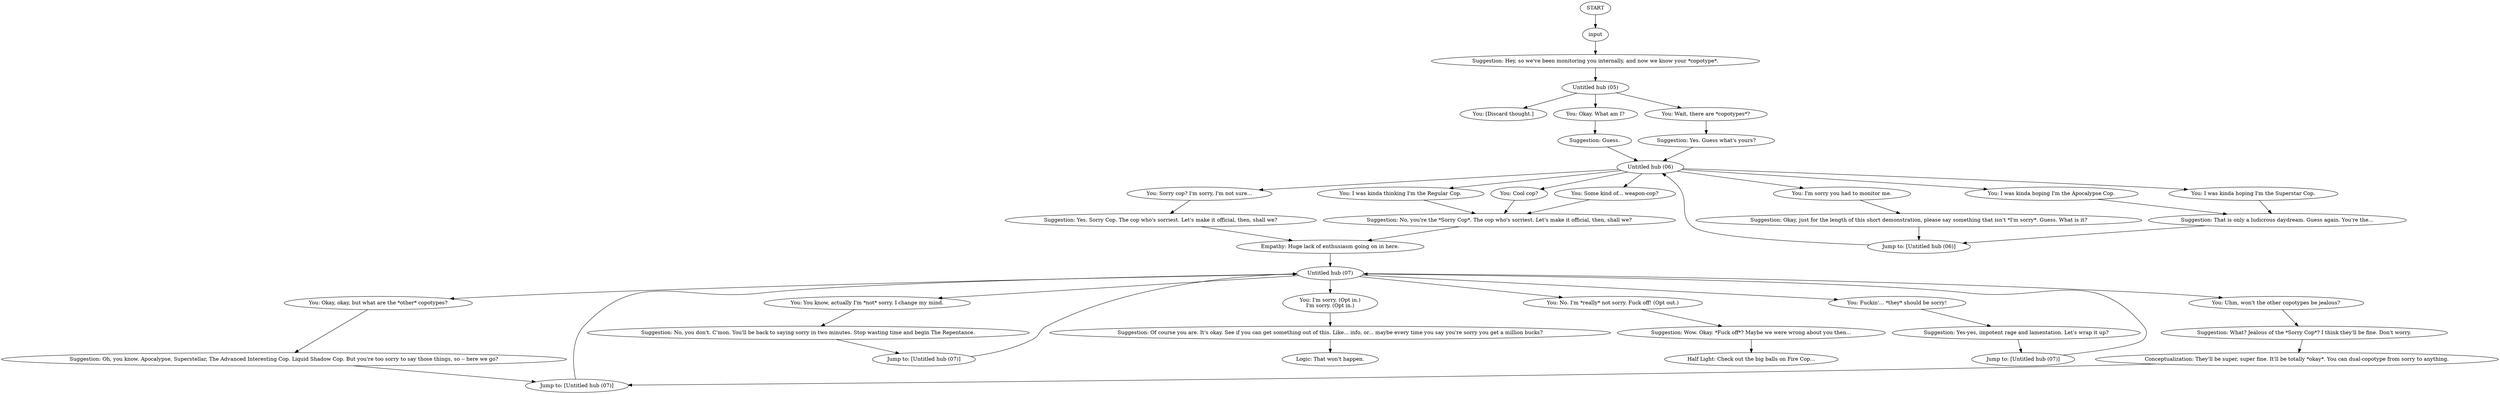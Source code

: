 # THOUGHT / SORRY COP
# Suggestion tells you all about being a Sorry Cop.
#
#... I am SORRY!!! Sorry for everything! Sorry for being *me*!
# ==================================================
digraph G {
	  0 [label="START"];
	  1 [label="input"];
	  2 [label="Suggestion: Hey, so we've been monitoring you internally, and now we know your *copotype*."];
	  3 [label="You: Cool cop?"];
	  4 [label="You: [Discard thought.]"];
	  5 [label="You: Some kind of... weapon-cop?"];
	  6 [label="You: I'm sorry you had to monitor me."];
	  7 [label="Suggestion: Guess."];
	  8 [label="Suggestion: No, you're the *Sorry Cop*. The cop who's sorriest. Let's make it official, then, shall we?"];
	  9 [label="You: I was kinda hoping I'm the Apocalypse Cop."];
	  11 [label="Untitled hub (05)"];
	  12 [label="Empathy: Huge lack of enthusiasm going on in here."];
	  13 [label="You: I was kinda hoping I'm the Superstar Cop."];
	  14 [label="You: Uhm, won't the other copotypes be jealous?"];
	  15 [label="Half Light: Check out the big balls on Fire Cop..."];
	  16 [label="You: Sorry cop? I'm sorry, I'm not sure..."];
	  17 [label="Jump to: [Untitled hub (07)]"];
	  18 [label="You: I was kinda thinking I'm the Regular Cop."];
	  19 [label="Suggestion: Yes. Guess what's yours?"];
	  20 [label="Suggestion: Oh, you know. Apocalypse, Superstellar, The Advanced Interesting Cop. Liquid Shadow Cop. But you're too sorry to say those things, so -- here we go?"];
	  21 [label="Conceptualization: They'll be super, super fine. It'll be totally *okay*. You can dual-copotype from sorry to anything."];
	  22 [label="Suggestion: Okay, just for the length of this short demonstration, please say something that isn't *I'm sorry*. Guess. What is it?"];
	  23 [label="Untitled hub (06)"];
	  24 [label="You: Okay, okay, but what are the *other* copotypes?"];
	  25 [label="You: Fuckin'... *they* should be sorry!"];
	  26 [label="Suggestion: Of course you are. It's okay. See if you can get something out of this. Like... info, or... maybe every time you say you're sorry you get a million bucks?"];
	  27 [label="Suggestion: That is only a ludicrous daydream. Guess again. You're the..."];
	  28 [label="You: Okay. What am I?"];
	  29 [label="Logic: That won't happen."];
	  30 [label="Suggestion: Yes. Sorry Cop. The cop who's sorriest. Let's make it official, then, shall we?"];
	  31 [label="Suggestion: Yes-yes, impotent rage and lamentation. Let's wrap it up?"];
	  32 [label="Suggestion: Wow. Okay. *Fuck off*? Maybe we were wrong about you then..."];
	  33 [label="You: I'm sorry. (Opt in.)\nI'm sorry. (Opt in.)"];
	  34 [label="Suggestion: No, you don't. C'mon. You'll be back to saying sorry in two minutes. Stop wasting time and begin The Repentance."];
	  35 [label="You: Wait, there are *copotypes*?"];
	  36 [label="You: No. I'm *really* not sorry. Fuck off! (Opt out.)"];
	  37 [label="Jump to: [Untitled hub (06)]"];
	  38 [label="Untitled hub (07)"];
	  39 [label="Suggestion: What? Jealous of the *Sorry Cop*? I think they'll be fine. Don't worry."];
	  40 [label="You: You know, actually I'm *not* sorry. I change my mind."];
	  41 [label="Jump to: [Untitled hub (07)]"];
	  42 [label="Jump to: [Untitled hub (07)]"];
	  0 -> 1
	  1 -> 2
	  2 -> 11
	  3 -> 8
	  5 -> 8
	  6 -> 22
	  7 -> 23
	  8 -> 12
	  9 -> 27
	  11 -> 35
	  11 -> 28
	  11 -> 4
	  12 -> 38
	  13 -> 27
	  14 -> 39
	  16 -> 30
	  17 -> 38
	  18 -> 8
	  19 -> 23
	  20 -> 41
	  21 -> 41
	  22 -> 37
	  23 -> 3
	  23 -> 5
	  23 -> 6
	  23 -> 9
	  23 -> 13
	  23 -> 16
	  23 -> 18
	  24 -> 20
	  25 -> 31
	  26 -> 29
	  27 -> 37
	  28 -> 7
	  30 -> 12
	  31 -> 42
	  32 -> 15
	  33 -> 26
	  34 -> 17
	  35 -> 19
	  36 -> 32
	  37 -> 23
	  38 -> 33
	  38 -> 36
	  38 -> 40
	  38 -> 14
	  38 -> 24
	  38 -> 25
	  39 -> 21
	  40 -> 34
	  41 -> 38
	  42 -> 38
}

